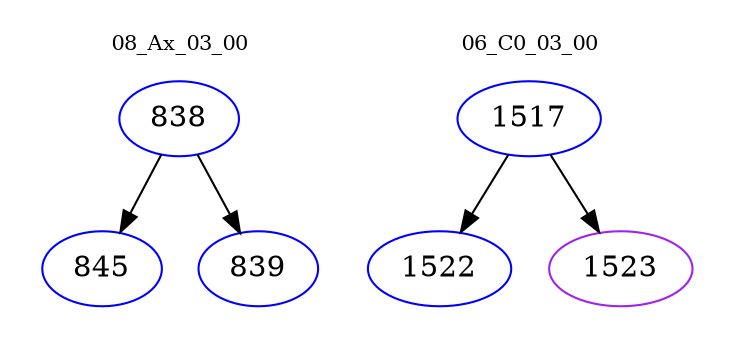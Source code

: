 digraph{
subgraph cluster_0 {
color = white
label = "08_Ax_03_00";
fontsize=10;
T0_838 [label="838", color="blue"]
T0_838 -> T0_845 [color="black"]
T0_845 [label="845", color="blue"]
T0_838 -> T0_839 [color="black"]
T0_839 [label="839", color="blue"]
}
subgraph cluster_1 {
color = white
label = "06_C0_03_00";
fontsize=10;
T1_1517 [label="1517", color="blue"]
T1_1517 -> T1_1522 [color="black"]
T1_1522 [label="1522", color="blue"]
T1_1517 -> T1_1523 [color="black"]
T1_1523 [label="1523", color="purple"]
}
}
